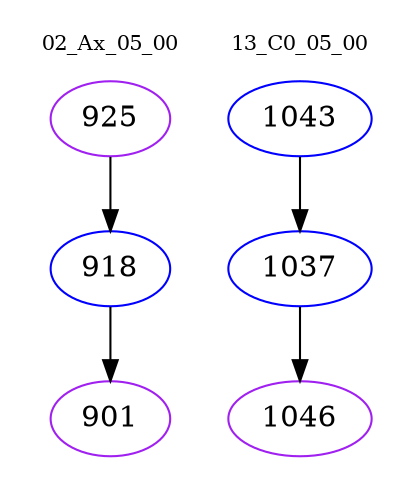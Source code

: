 digraph{
subgraph cluster_0 {
color = white
label = "02_Ax_05_00";
fontsize=10;
T0_925 [label="925", color="purple"]
T0_925 -> T0_918 [color="black"]
T0_918 [label="918", color="blue"]
T0_918 -> T0_901 [color="black"]
T0_901 [label="901", color="purple"]
}
subgraph cluster_1 {
color = white
label = "13_C0_05_00";
fontsize=10;
T1_1043 [label="1043", color="blue"]
T1_1043 -> T1_1037 [color="black"]
T1_1037 [label="1037", color="blue"]
T1_1037 -> T1_1046 [color="black"]
T1_1046 [label="1046", color="purple"]
}
}
